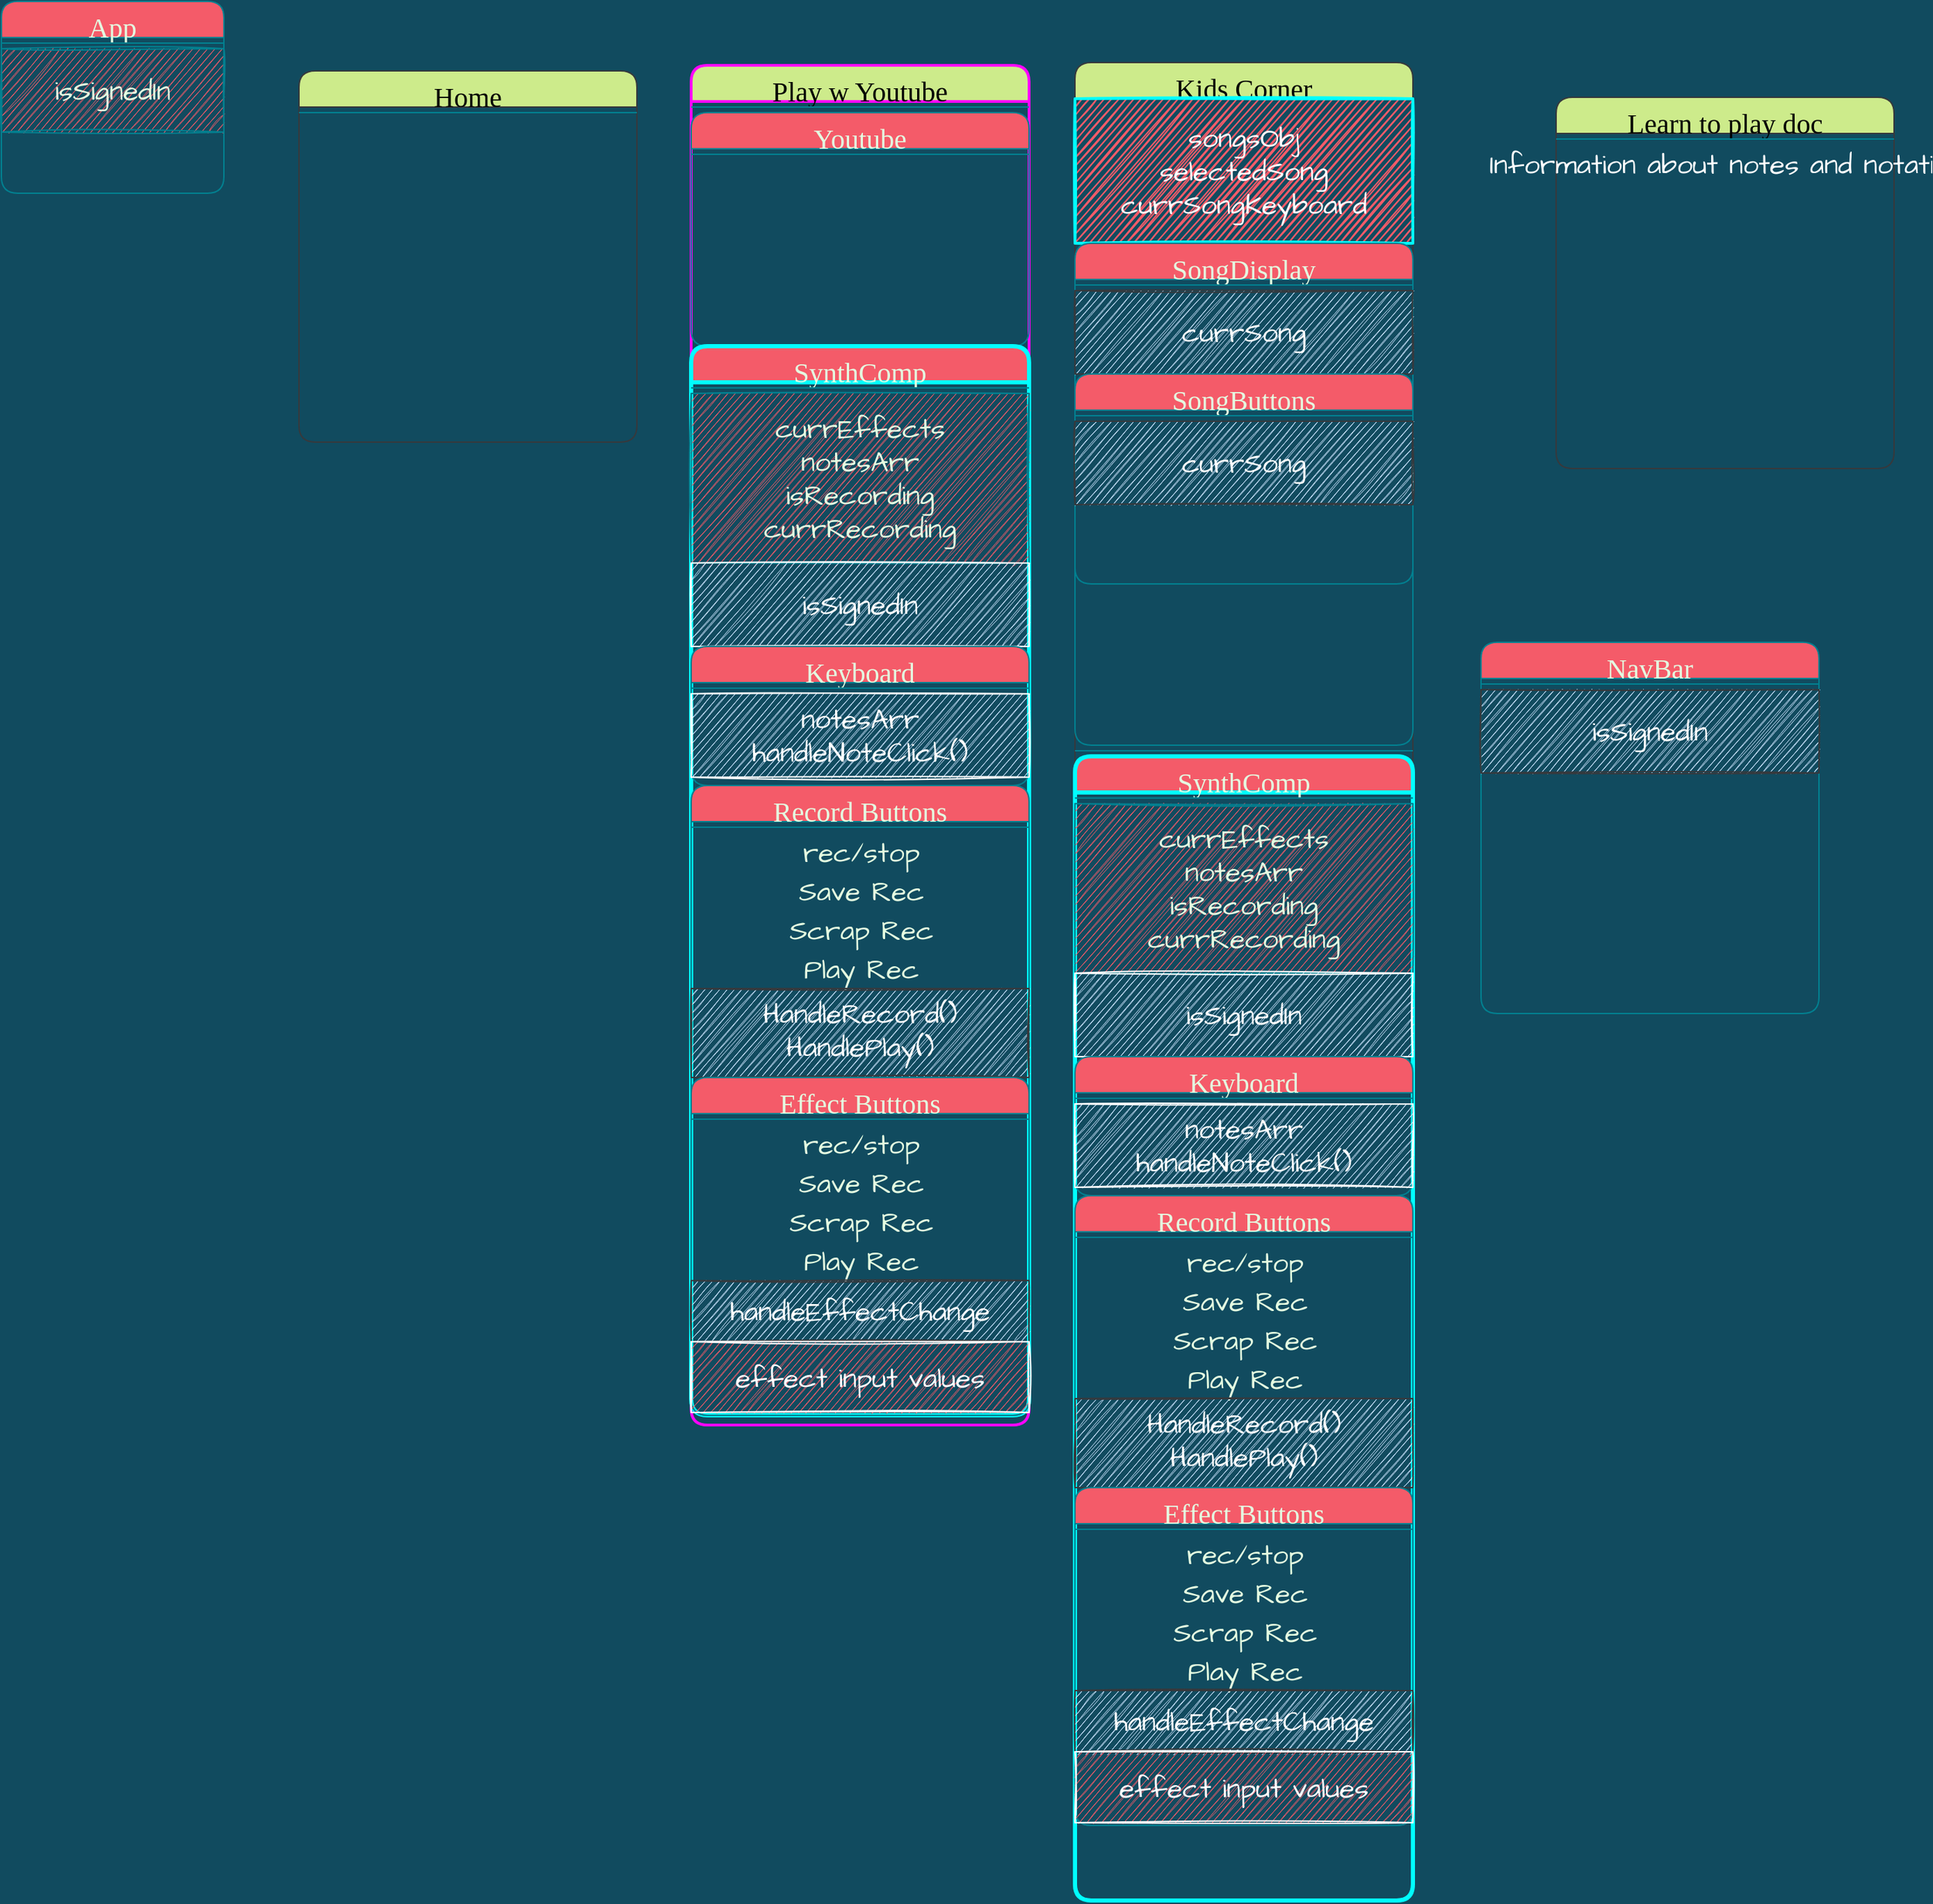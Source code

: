 <mxfile version="16.1.0" type="device"><diagram id="xgPmIy7x-2bdjcsvFAJj" name="Page-1"><mxGraphModel dx="1884" dy="1373" grid="0" gridSize="10" guides="1" tooltips="1" connect="1" arrows="1" fold="1" page="0" pageScale="1" pageWidth="850" pageHeight="1100" background="#114B5F" math="0" shadow="0"><root><mxCell id="0"/><mxCell id="1" parent="0"/><mxCell id="SgiMwrDikQmU-P0cPzHS-89" value="App" style="swimlane;fontStyle=0;align=center;verticalAlign=top;childLayout=stackLayout;horizontal=1;startSize=26;horizontalStack=0;resizeParent=1;resizeLast=0;collapsible=1;marginBottom=0;rounded=1;shadow=0;strokeWidth=1;hachureGap=4;fontFamily=Verdana;fontSize=20;fillColor=#F45B69;strokeColor=#028090;fontColor=#E4FDE1;" vertex="1" parent="1"><mxGeometry x="200" y="-102" width="160" height="138" as="geometry"><mxRectangle x="230" y="140" width="160" height="26" as="alternateBounds"/></mxGeometry></mxCell><mxCell id="SgiMwrDikQmU-P0cPzHS-93" value="" style="line;html=1;strokeWidth=1;align=left;verticalAlign=middle;spacingTop=-1;spacingLeft=3;spacingRight=3;rotatable=0;labelPosition=right;points=[];portConstraint=eastwest;hachureGap=4;fontFamily=Verdana;fontSize=20;fontStyle=0;rounded=1;labelBackgroundColor=#114B5F;fillColor=#F45B69;strokeColor=#028090;fontColor=#E4FDE1;" vertex="1" parent="SgiMwrDikQmU-P0cPzHS-89"><mxGeometry y="26" width="160" height="8" as="geometry"/></mxCell><mxCell id="SgiMwrDikQmU-P0cPzHS-153" value="isSignedIn" style="whiteSpace=wrap;html=1;rounded=0;sketch=1;hachureGap=4;fontFamily=Architects Daughter;fontSource=https%3A%2F%2Ffonts.googleapis.com%2Fcss%3Ffamily%3DArchitects%2BDaughter;fontSize=20;fontColor=#E4FDE1;strokeColor=#028090;fillColor=#F45B69;" vertex="1" parent="SgiMwrDikQmU-P0cPzHS-89"><mxGeometry y="34" width="160" height="60" as="geometry"/></mxCell><mxCell id="SgiMwrDikQmU-P0cPzHS-134" value="Home" style="swimlane;fontStyle=0;align=center;verticalAlign=top;childLayout=stackLayout;horizontal=1;startSize=26;horizontalStack=0;resizeParent=1;resizeLast=0;collapsible=1;marginBottom=0;rounded=1;shadow=0;strokeWidth=1;hachureGap=4;fontFamily=Verdana;fontSize=20;fillColor=#cdeb8b;strokeColor=#36393d;gradientColor=none;" vertex="1" parent="1"><mxGeometry x="414" y="-52" width="243" height="267" as="geometry"><mxRectangle x="550" y="140" width="160" height="26" as="alternateBounds"/></mxGeometry></mxCell><mxCell id="SgiMwrDikQmU-P0cPzHS-135" value="" style="line;html=1;strokeWidth=1;align=left;verticalAlign=middle;spacingTop=-1;spacingLeft=3;spacingRight=3;rotatable=0;labelPosition=right;points=[];portConstraint=eastwest;hachureGap=4;fontFamily=Verdana;fontSize=20;fontStyle=0;rounded=1;labelBackgroundColor=#114B5F;fillColor=#F45B69;strokeColor=#028090;fontColor=#E4FDE1;" vertex="1" parent="SgiMwrDikQmU-P0cPzHS-134"><mxGeometry y="26" width="243" height="8" as="geometry"/></mxCell><mxCell id="SgiMwrDikQmU-P0cPzHS-136" value="Play w Youtube" style="swimlane;fontStyle=0;align=center;verticalAlign=top;childLayout=stackLayout;horizontal=1;startSize=26;horizontalStack=0;resizeParent=1;resizeLast=0;collapsible=1;marginBottom=0;rounded=1;shadow=0;strokeWidth=2;hachureGap=4;fontFamily=Verdana;fontSize=20;fillColor=#cdeb8b;strokeColor=#FF00FF;" vertex="1" parent="1"><mxGeometry x="696" y="-56" width="243" height="978" as="geometry"><mxRectangle x="550" y="140" width="160" height="26" as="alternateBounds"/></mxGeometry></mxCell><mxCell id="SgiMwrDikQmU-P0cPzHS-137" value="" style="line;html=1;strokeWidth=1;align=left;verticalAlign=middle;spacingTop=-1;spacingLeft=3;spacingRight=3;rotatable=0;labelPosition=right;points=[];portConstraint=eastwest;hachureGap=4;fontFamily=Verdana;fontSize=20;fontStyle=0;rounded=1;labelBackgroundColor=#114B5F;fillColor=#F45B69;strokeColor=#028090;fontColor=#E4FDE1;" vertex="1" parent="SgiMwrDikQmU-P0cPzHS-136"><mxGeometry y="26" width="243" height="8" as="geometry"/></mxCell><mxCell id="SgiMwrDikQmU-P0cPzHS-95" value="Youtube" style="swimlane;fontStyle=0;align=center;verticalAlign=top;childLayout=stackLayout;horizontal=1;startSize=26;horizontalStack=0;resizeParent=1;resizeLast=0;collapsible=1;marginBottom=0;rounded=1;shadow=0;strokeWidth=1;hachureGap=4;fontFamily=Verdana;fontSize=20;fillColor=#F45B69;strokeColor=#028090;fontColor=#E4FDE1;" vertex="1" parent="SgiMwrDikQmU-P0cPzHS-136"><mxGeometry y="34" width="243" height="168" as="geometry"><mxRectangle x="130" y="380" width="160" height="26" as="alternateBounds"/></mxGeometry></mxCell><mxCell id="SgiMwrDikQmU-P0cPzHS-98" value="" style="line;html=1;strokeWidth=1;align=left;verticalAlign=middle;spacingTop=-1;spacingLeft=3;spacingRight=3;rotatable=0;labelPosition=right;points=[];portConstraint=eastwest;hachureGap=4;fontFamily=Verdana;fontSize=20;fontStyle=0;rounded=1;labelBackgroundColor=#114B5F;fillColor=#F45B69;strokeColor=#028090;fontColor=#E4FDE1;" vertex="1" parent="SgiMwrDikQmU-P0cPzHS-95"><mxGeometry y="26" width="243" height="8" as="geometry"/></mxCell><mxCell id="SgiMwrDikQmU-P0cPzHS-106" value="SynthComp" style="swimlane;fontStyle=0;align=center;verticalAlign=top;childLayout=stackLayout;horizontal=1;startSize=26;horizontalStack=0;resizeParent=1;resizeLast=0;collapsible=1;marginBottom=0;rounded=1;shadow=0;strokeWidth=3;hachureGap=4;fontFamily=Verdana;fontSize=20;fillColor=#F45B69;strokeColor=#00FFFF;fontColor=#E4FDE1;" vertex="1" parent="SgiMwrDikQmU-P0cPzHS-136"><mxGeometry y="202" width="243" height="769" as="geometry"><mxRectangle x="550" y="140" width="160" height="26" as="alternateBounds"/></mxGeometry></mxCell><mxCell id="SgiMwrDikQmU-P0cPzHS-112" value="" style="line;html=1;strokeWidth=1;align=left;verticalAlign=middle;spacingTop=-1;spacingLeft=3;spacingRight=3;rotatable=0;labelPosition=right;points=[];portConstraint=eastwest;hachureGap=4;fontFamily=Verdana;fontSize=20;fontStyle=0;rounded=1;labelBackgroundColor=#114B5F;fillColor=#F45B69;strokeColor=#028090;fontColor=#E4FDE1;" vertex="1" parent="SgiMwrDikQmU-P0cPzHS-106"><mxGeometry y="26" width="243" height="8" as="geometry"/></mxCell><mxCell id="SgiMwrDikQmU-P0cPzHS-152" value="currEffects&lt;br&gt;notesArr&lt;br&gt;isRecording&lt;br&gt;currRecording" style="whiteSpace=wrap;html=1;rounded=0;sketch=1;hachureGap=4;fontFamily=Architects Daughter;fontSource=https%3A%2F%2Ffonts.googleapis.com%2Fcss%3Ffamily%3DArchitects%2BDaughter;fontSize=20;fontColor=#E4FDE1;strokeColor=#028090;fillColor=#F45B69;" vertex="1" parent="SgiMwrDikQmU-P0cPzHS-106"><mxGeometry y="34" width="243" height="122" as="geometry"/></mxCell><mxCell id="SgiMwrDikQmU-P0cPzHS-168" value="isSignedIn" style="whiteSpace=wrap;html=1;rounded=0;sketch=1;hachureGap=4;fontFamily=Architects Daughter;fontSource=https%3A%2F%2Ffonts.googleapis.com%2Fcss%3Ffamily%3DArchitects%2BDaughter;fontSize=20;strokeColor=#FFFFFF;fillColor=#cce5ff;fontColor=#FFFFFF;" vertex="1" parent="SgiMwrDikQmU-P0cPzHS-106"><mxGeometry y="156" width="243" height="60" as="geometry"/></mxCell><mxCell id="SgiMwrDikQmU-P0cPzHS-142" value="Keyboard" style="swimlane;fontStyle=0;align=center;verticalAlign=top;childLayout=stackLayout;horizontal=1;startSize=26;horizontalStack=0;resizeParent=1;resizeLast=0;collapsible=1;marginBottom=0;rounded=1;shadow=0;strokeWidth=1;hachureGap=4;fontFamily=Verdana;fontSize=20;fillColor=#F45B69;strokeColor=#028090;fontColor=#E4FDE1;" vertex="1" parent="SgiMwrDikQmU-P0cPzHS-106"><mxGeometry y="216" width="243" height="100" as="geometry"><mxRectangle x="550" y="140" width="160" height="26" as="alternateBounds"/></mxGeometry></mxCell><mxCell id="SgiMwrDikQmU-P0cPzHS-143" value="" style="line;html=1;strokeWidth=1;align=left;verticalAlign=middle;spacingTop=-1;spacingLeft=3;spacingRight=3;rotatable=0;labelPosition=right;points=[];portConstraint=eastwest;hachureGap=4;fontFamily=Verdana;fontSize=20;fontStyle=0;rounded=1;labelBackgroundColor=#114B5F;fillColor=#F45B69;strokeColor=#028090;fontColor=#E4FDE1;" vertex="1" parent="SgiMwrDikQmU-P0cPzHS-142"><mxGeometry y="26" width="243" height="8" as="geometry"/></mxCell><mxCell id="SgiMwrDikQmU-P0cPzHS-159" value="notesArr&lt;br&gt;handleNoteClick()" style="whiteSpace=wrap;html=1;rounded=0;sketch=1;hachureGap=4;fontFamily=Architects Daughter;fontSource=https%3A%2F%2Ffonts.googleapis.com%2Fcss%3Ffamily%3DArchitects%2BDaughter;fontSize=20;strokeColor=#FFFFFF;fillColor=#cce5ff;fontColor=#FFFFFF;" vertex="1" parent="SgiMwrDikQmU-P0cPzHS-142"><mxGeometry y="34" width="243" height="60" as="geometry"/></mxCell><mxCell id="SgiMwrDikQmU-P0cPzHS-102" value="Record Buttons" style="swimlane;fontStyle=0;align=center;verticalAlign=top;childLayout=stackLayout;horizontal=1;startSize=26;horizontalStack=0;resizeParent=1;resizeLast=0;collapsible=1;marginBottom=0;rounded=1;shadow=0;strokeWidth=1;hachureGap=4;fontFamily=Verdana;fontSize=20;fillColor=#F45B69;strokeColor=#028090;fontColor=#E4FDE1;" vertex="1" parent="SgiMwrDikQmU-P0cPzHS-106"><mxGeometry y="316" width="243" height="453" as="geometry"><mxRectangle x="340" y="380" width="170" height="26" as="alternateBounds"/></mxGeometry></mxCell><mxCell id="SgiMwrDikQmU-P0cPzHS-104" value="" style="line;html=1;strokeWidth=1;align=left;verticalAlign=middle;spacingTop=-1;spacingLeft=3;spacingRight=3;rotatable=0;labelPosition=right;points=[];portConstraint=eastwest;hachureGap=4;fontFamily=Verdana;fontSize=20;fontStyle=0;rounded=1;labelBackgroundColor=#114B5F;fillColor=#F45B69;strokeColor=#028090;fontColor=#E4FDE1;" vertex="1" parent="SgiMwrDikQmU-P0cPzHS-102"><mxGeometry y="26" width="243" height="8" as="geometry"/></mxCell><mxCell id="SgiMwrDikQmU-P0cPzHS-144" value="rec/stop" style="text;html=1;align=center;verticalAlign=middle;resizable=0;points=[];autosize=1;strokeColor=none;fillColor=none;rounded=0;sketch=1;hachureGap=4;fontFamily=Architects Daughter;fontSource=https%3A%2F%2Ffonts.googleapis.com%2Fcss%3Ffamily%3DArchitects%2BDaughter;fontSize=20;fontColor=#E4FDE1;rotation=0;" vertex="1" parent="SgiMwrDikQmU-P0cPzHS-102"><mxGeometry y="34" width="243" height="28" as="geometry"/></mxCell><mxCell id="SgiMwrDikQmU-P0cPzHS-145" value="Save Rec" style="text;html=1;align=center;verticalAlign=middle;resizable=0;points=[];autosize=1;strokeColor=none;fillColor=none;rounded=0;sketch=1;hachureGap=4;fontFamily=Architects Daughter;fontSource=https%3A%2F%2Ffonts.googleapis.com%2Fcss%3Ffamily%3DArchitects%2BDaughter;fontSize=20;fontColor=#E4FDE1;" vertex="1" parent="SgiMwrDikQmU-P0cPzHS-102"><mxGeometry y="62" width="243" height="28" as="geometry"/></mxCell><mxCell id="SgiMwrDikQmU-P0cPzHS-146" value="Scrap Rec" style="text;html=1;align=center;verticalAlign=middle;resizable=0;points=[];autosize=1;strokeColor=none;fillColor=none;rounded=0;sketch=1;hachureGap=4;fontFamily=Architects Daughter;fontSource=https%3A%2F%2Ffonts.googleapis.com%2Fcss%3Ffamily%3DArchitects%2BDaughter;fontSize=20;fontColor=#E4FDE1;" vertex="1" parent="SgiMwrDikQmU-P0cPzHS-102"><mxGeometry y="90" width="243" height="28" as="geometry"/></mxCell><mxCell id="SgiMwrDikQmU-P0cPzHS-147" value="Play Rec" style="text;html=1;align=center;verticalAlign=middle;resizable=0;points=[];autosize=1;strokeColor=none;fillColor=none;rounded=0;sketch=1;hachureGap=4;fontFamily=Architects Daughter;fontSource=https%3A%2F%2Ffonts.googleapis.com%2Fcss%3Ffamily%3DArchitects%2BDaughter;fontSize=20;fontColor=#E4FDE1;" vertex="1" parent="SgiMwrDikQmU-P0cPzHS-102"><mxGeometry y="118" width="243" height="28" as="geometry"/></mxCell><mxCell id="SgiMwrDikQmU-P0cPzHS-148" value="HandleRecord()&lt;br&gt;HandlePlay()&lt;br&gt;" style="whiteSpace=wrap;rounded=0;sketch=1;hachureGap=4;fontFamily=Architects Daughter;fontSource=https%3A%2F%2Ffonts.googleapis.com%2Fcss%3Ffamily%3DArchitects%2BDaughter;fontSize=20;strokeColor=#36393d;fillColor=#cce5ff;fontColor=#FFFFFF;spacing=2;html=1;horizontal=1;verticalAlign=top;" vertex="1" parent="SgiMwrDikQmU-P0cPzHS-102"><mxGeometry y="146" width="243" height="64" as="geometry"/></mxCell><mxCell id="SgiMwrDikQmU-P0cPzHS-160" value="Effect Buttons" style="swimlane;fontStyle=0;align=center;verticalAlign=top;childLayout=stackLayout;horizontal=1;startSize=26;horizontalStack=0;resizeParent=1;resizeLast=0;collapsible=1;marginBottom=0;rounded=1;shadow=0;strokeWidth=1;hachureGap=4;fontFamily=Verdana;fontSize=20;fillColor=#F45B69;strokeColor=#028090;fontColor=#E4FDE1;" vertex="1" parent="SgiMwrDikQmU-P0cPzHS-102"><mxGeometry y="210" width="243" height="243" as="geometry"><mxRectangle x="340" y="380" width="170" height="26" as="alternateBounds"/></mxGeometry></mxCell><mxCell id="SgiMwrDikQmU-P0cPzHS-161" value="" style="line;html=1;strokeWidth=1;align=left;verticalAlign=middle;spacingTop=-1;spacingLeft=3;spacingRight=3;rotatable=0;labelPosition=right;points=[];portConstraint=eastwest;hachureGap=4;fontFamily=Verdana;fontSize=20;fontStyle=0;rounded=1;labelBackgroundColor=#114B5F;fillColor=#F45B69;strokeColor=#028090;fontColor=#E4FDE1;" vertex="1" parent="SgiMwrDikQmU-P0cPzHS-160"><mxGeometry y="26" width="243" height="8" as="geometry"/></mxCell><mxCell id="SgiMwrDikQmU-P0cPzHS-162" value="rec/stop" style="text;html=1;align=center;verticalAlign=middle;resizable=0;points=[];autosize=1;strokeColor=none;fillColor=none;rounded=0;sketch=1;hachureGap=4;fontFamily=Architects Daughter;fontSource=https%3A%2F%2Ffonts.googleapis.com%2Fcss%3Ffamily%3DArchitects%2BDaughter;fontSize=20;fontColor=#E4FDE1;rotation=0;" vertex="1" parent="SgiMwrDikQmU-P0cPzHS-160"><mxGeometry y="34" width="243" height="28" as="geometry"/></mxCell><mxCell id="SgiMwrDikQmU-P0cPzHS-163" value="Save Rec" style="text;html=1;align=center;verticalAlign=middle;resizable=0;points=[];autosize=1;strokeColor=none;fillColor=none;rounded=0;sketch=1;hachureGap=4;fontFamily=Architects Daughter;fontSource=https%3A%2F%2Ffonts.googleapis.com%2Fcss%3Ffamily%3DArchitects%2BDaughter;fontSize=20;fontColor=#E4FDE1;" vertex="1" parent="SgiMwrDikQmU-P0cPzHS-160"><mxGeometry y="62" width="243" height="28" as="geometry"/></mxCell><mxCell id="SgiMwrDikQmU-P0cPzHS-164" value="Scrap Rec" style="text;html=1;align=center;verticalAlign=middle;resizable=0;points=[];autosize=1;strokeColor=none;fillColor=none;rounded=0;sketch=1;hachureGap=4;fontFamily=Architects Daughter;fontSource=https%3A%2F%2Ffonts.googleapis.com%2Fcss%3Ffamily%3DArchitects%2BDaughter;fontSize=20;fontColor=#E4FDE1;" vertex="1" parent="SgiMwrDikQmU-P0cPzHS-160"><mxGeometry y="90" width="243" height="28" as="geometry"/></mxCell><mxCell id="SgiMwrDikQmU-P0cPzHS-165" value="Play Rec" style="text;html=1;align=center;verticalAlign=middle;resizable=0;points=[];autosize=1;strokeColor=none;fillColor=none;rounded=0;sketch=1;hachureGap=4;fontFamily=Architects Daughter;fontSource=https%3A%2F%2Ffonts.googleapis.com%2Fcss%3Ffamily%3DArchitects%2BDaughter;fontSize=20;fontColor=#E4FDE1;" vertex="1" parent="SgiMwrDikQmU-P0cPzHS-160"><mxGeometry y="118" width="243" height="28" as="geometry"/></mxCell><mxCell id="SgiMwrDikQmU-P0cPzHS-166" value="handleEffectChange" style="whiteSpace=wrap;html=1;rounded=0;sketch=1;hachureGap=4;fontFamily=Architects Daughter;fontSource=https%3A%2F%2Ffonts.googleapis.com%2Fcss%3Ffamily%3DArchitects%2BDaughter;fontSize=20;strokeColor=#36393d;fillColor=#cce5ff;fontColor=#FFFFFF;" vertex="1" parent="SgiMwrDikQmU-P0cPzHS-160"><mxGeometry y="146" width="243" height="44" as="geometry"/></mxCell><mxCell id="SgiMwrDikQmU-P0cPzHS-167" value="effect input values" style="whiteSpace=wrap;html=1;rounded=0;sketch=1;hachureGap=4;fontFamily=Architects Daughter;fontSource=https%3A%2F%2Ffonts.googleapis.com%2Fcss%3Ffamily%3DArchitects%2BDaughter;fontSize=20;fontColor=#FFFFFF;strokeColor=#FFFFFF;fillColor=#F45B69;gradientColor=none;" vertex="1" parent="SgiMwrDikQmU-P0cPzHS-160"><mxGeometry y="190" width="243" height="51" as="geometry"/></mxCell><mxCell id="SgiMwrDikQmU-P0cPzHS-138" value="Kids Corner" style="swimlane;fontStyle=0;align=center;verticalAlign=top;childLayout=stackLayout;horizontal=1;startSize=26;horizontalStack=0;resizeParent=1;resizeLast=0;collapsible=1;marginBottom=0;rounded=1;shadow=0;strokeWidth=1;hachureGap=4;fontFamily=Verdana;fontSize=20;fillColor=#cdeb8b;strokeColor=#36393d;" vertex="1" parent="1"><mxGeometry x="972" y="-58" width="243" height="1322" as="geometry"><mxRectangle x="550" y="140" width="160" height="26" as="alternateBounds"/></mxGeometry></mxCell><mxCell id="SgiMwrDikQmU-P0cPzHS-191" value="songsObj&lt;br&gt;selectedSong&lt;br&gt;currSongKeyboard&lt;br&gt;" style="whiteSpace=wrap;html=1;rounded=0;sketch=1;hachureGap=4;fontFamily=Architects Daughter;fontSource=https%3A%2F%2Ffonts.googleapis.com%2Fcss%3Ffamily%3DArchitects%2BDaughter;fontSize=20;fontColor=#FFFFFF;strokeColor=#00FFFF;strokeWidth=2;fillColor=#F45B69;gradientColor=none;" vertex="1" parent="SgiMwrDikQmU-P0cPzHS-138"><mxGeometry y="26" width="243" height="104" as="geometry"/></mxCell><mxCell id="SgiMwrDikQmU-P0cPzHS-195" value="SongDisplay" style="swimlane;fontStyle=0;align=center;verticalAlign=top;childLayout=stackLayout;horizontal=1;startSize=26;horizontalStack=0;resizeParent=1;resizeLast=0;collapsible=1;marginBottom=0;rounded=1;shadow=0;strokeWidth=1;hachureGap=4;fontFamily=Verdana;fontSize=20;fillColor=#F45B69;strokeColor=#028090;fontColor=#E4FDE1;" vertex="1" parent="SgiMwrDikQmU-P0cPzHS-138"><mxGeometry y="130" width="243" height="361" as="geometry"><mxRectangle x="550" y="140" width="160" height="26" as="alternateBounds"/></mxGeometry></mxCell><mxCell id="SgiMwrDikQmU-P0cPzHS-196" value="" style="line;html=1;strokeWidth=1;align=left;verticalAlign=middle;spacingTop=-1;spacingLeft=3;spacingRight=3;rotatable=0;labelPosition=right;points=[];portConstraint=eastwest;hachureGap=4;fontFamily=Verdana;fontSize=20;fontStyle=0;rounded=1;labelBackgroundColor=#114B5F;fillColor=#F45B69;strokeColor=#028090;fontColor=#E4FDE1;" vertex="1" parent="SgiMwrDikQmU-P0cPzHS-195"><mxGeometry y="26" width="243" height="8" as="geometry"/></mxCell><mxCell id="SgiMwrDikQmU-P0cPzHS-197" value="currSong" style="whiteSpace=wrap;html=1;rounded=0;sketch=1;hachureGap=4;fontFamily=Architects Daughter;fontSource=https%3A%2F%2Ffonts.googleapis.com%2Fcss%3Ffamily%3DArchitects%2BDaughter;fontSize=20;strokeColor=#36393d;fillColor=#cce5ff;fontColor=#FFFFFF;" vertex="1" parent="SgiMwrDikQmU-P0cPzHS-195"><mxGeometry y="34" width="243" height="60" as="geometry"/></mxCell><mxCell id="SgiMwrDikQmU-P0cPzHS-192" value="SongButtons" style="swimlane;fontStyle=0;align=center;verticalAlign=top;childLayout=stackLayout;horizontal=1;startSize=26;horizontalStack=0;resizeParent=1;resizeLast=0;collapsible=1;marginBottom=0;rounded=1;shadow=0;strokeWidth=1;hachureGap=4;fontFamily=Verdana;fontSize=20;fillColor=#F45B69;strokeColor=#028090;fontColor=#E4FDE1;" vertex="1" parent="SgiMwrDikQmU-P0cPzHS-195"><mxGeometry y="94" width="243" height="151" as="geometry"><mxRectangle x="550" y="140" width="160" height="26" as="alternateBounds"/></mxGeometry></mxCell><mxCell id="SgiMwrDikQmU-P0cPzHS-193" value="" style="line;html=1;strokeWidth=1;align=left;verticalAlign=middle;spacingTop=-1;spacingLeft=3;spacingRight=3;rotatable=0;labelPosition=right;points=[];portConstraint=eastwest;hachureGap=4;fontFamily=Verdana;fontSize=20;fontStyle=0;rounded=1;labelBackgroundColor=#114B5F;fillColor=#F45B69;strokeColor=#028090;fontColor=#E4FDE1;" vertex="1" parent="SgiMwrDikQmU-P0cPzHS-192"><mxGeometry y="26" width="243" height="8" as="geometry"/></mxCell><mxCell id="SgiMwrDikQmU-P0cPzHS-194" value="currSong" style="whiteSpace=wrap;html=1;rounded=0;sketch=1;hachureGap=4;fontFamily=Architects Daughter;fontSource=https%3A%2F%2Ffonts.googleapis.com%2Fcss%3Ffamily%3DArchitects%2BDaughter;fontSize=20;strokeColor=#36393d;fillColor=#cce5ff;fontColor=#FFFFFF;" vertex="1" parent="SgiMwrDikQmU-P0cPzHS-192"><mxGeometry y="34" width="243" height="60" as="geometry"/></mxCell><mxCell id="SgiMwrDikQmU-P0cPzHS-139" value="" style="line;html=1;strokeWidth=1;align=left;verticalAlign=middle;spacingTop=-1;spacingLeft=3;spacingRight=3;rotatable=0;labelPosition=right;points=[];portConstraint=eastwest;hachureGap=4;fontFamily=Verdana;fontSize=20;fontStyle=0;rounded=1;labelBackgroundColor=#114B5F;fillColor=#F45B69;strokeColor=#028090;fontColor=#E4FDE1;" vertex="1" parent="SgiMwrDikQmU-P0cPzHS-138"><mxGeometry y="491" width="243" height="8" as="geometry"/></mxCell><mxCell id="SgiMwrDikQmU-P0cPzHS-169" value="SynthComp" style="swimlane;fontStyle=0;align=center;verticalAlign=top;childLayout=stackLayout;horizontal=1;startSize=26;horizontalStack=0;resizeParent=1;resizeLast=0;collapsible=1;marginBottom=0;rounded=1;shadow=0;strokeWidth=3;hachureGap=4;fontFamily=Verdana;fontSize=20;fillColor=#F45B69;strokeColor=#00FFFF;fontColor=#E4FDE1;" vertex="1" parent="SgiMwrDikQmU-P0cPzHS-138"><mxGeometry y="499" width="243" height="823" as="geometry"><mxRectangle x="550" y="140" width="160" height="26" as="alternateBounds"/></mxGeometry></mxCell><mxCell id="SgiMwrDikQmU-P0cPzHS-170" value="" style="line;html=1;strokeWidth=1;align=left;verticalAlign=middle;spacingTop=-1;spacingLeft=3;spacingRight=3;rotatable=0;labelPosition=right;points=[];portConstraint=eastwest;hachureGap=4;fontFamily=Verdana;fontSize=20;fontStyle=0;rounded=1;labelBackgroundColor=#114B5F;fillColor=#F45B69;strokeColor=#028090;fontColor=#E4FDE1;" vertex="1" parent="SgiMwrDikQmU-P0cPzHS-169"><mxGeometry y="26" width="243" height="8" as="geometry"/></mxCell><mxCell id="SgiMwrDikQmU-P0cPzHS-171" value="currEffects&lt;br&gt;notesArr&lt;br&gt;isRecording&lt;br&gt;currRecording" style="whiteSpace=wrap;html=1;rounded=0;sketch=1;hachureGap=4;fontFamily=Architects Daughter;fontSource=https%3A%2F%2Ffonts.googleapis.com%2Fcss%3Ffamily%3DArchitects%2BDaughter;fontSize=20;fontColor=#E4FDE1;strokeColor=#028090;fillColor=#F45B69;" vertex="1" parent="SgiMwrDikQmU-P0cPzHS-169"><mxGeometry y="34" width="243" height="122" as="geometry"/></mxCell><mxCell id="SgiMwrDikQmU-P0cPzHS-172" value="isSignedIn" style="whiteSpace=wrap;html=1;rounded=0;sketch=1;hachureGap=4;fontFamily=Architects Daughter;fontSource=https%3A%2F%2Ffonts.googleapis.com%2Fcss%3Ffamily%3DArchitects%2BDaughter;fontSize=20;strokeColor=#FFFFFF;fillColor=#cce5ff;fontColor=#FFFFFF;" vertex="1" parent="SgiMwrDikQmU-P0cPzHS-169"><mxGeometry y="156" width="243" height="60" as="geometry"/></mxCell><mxCell id="SgiMwrDikQmU-P0cPzHS-173" value="Keyboard" style="swimlane;fontStyle=0;align=center;verticalAlign=top;childLayout=stackLayout;horizontal=1;startSize=26;horizontalStack=0;resizeParent=1;resizeLast=0;collapsible=1;marginBottom=0;rounded=1;shadow=0;strokeWidth=1;hachureGap=4;fontFamily=Verdana;fontSize=20;fillColor=#F45B69;strokeColor=#028090;fontColor=#E4FDE1;" vertex="1" parent="SgiMwrDikQmU-P0cPzHS-169"><mxGeometry y="216" width="243" height="100" as="geometry"><mxRectangle x="550" y="140" width="160" height="26" as="alternateBounds"/></mxGeometry></mxCell><mxCell id="SgiMwrDikQmU-P0cPzHS-174" value="" style="line;html=1;strokeWidth=1;align=left;verticalAlign=middle;spacingTop=-1;spacingLeft=3;spacingRight=3;rotatable=0;labelPosition=right;points=[];portConstraint=eastwest;hachureGap=4;fontFamily=Verdana;fontSize=20;fontStyle=0;rounded=1;labelBackgroundColor=#114B5F;fillColor=#F45B69;strokeColor=#028090;fontColor=#E4FDE1;" vertex="1" parent="SgiMwrDikQmU-P0cPzHS-173"><mxGeometry y="26" width="243" height="8" as="geometry"/></mxCell><mxCell id="SgiMwrDikQmU-P0cPzHS-175" value="notesArr&lt;br&gt;handleNoteClick()" style="whiteSpace=wrap;html=1;rounded=0;sketch=1;hachureGap=4;fontFamily=Architects Daughter;fontSource=https%3A%2F%2Ffonts.googleapis.com%2Fcss%3Ffamily%3DArchitects%2BDaughter;fontSize=20;strokeColor=#FFFFFF;fillColor=#cce5ff;fontColor=#FFFFFF;" vertex="1" parent="SgiMwrDikQmU-P0cPzHS-173"><mxGeometry y="34" width="243" height="60" as="geometry"/></mxCell><mxCell id="SgiMwrDikQmU-P0cPzHS-176" value="Record Buttons" style="swimlane;fontStyle=0;align=center;verticalAlign=top;childLayout=stackLayout;horizontal=1;startSize=26;horizontalStack=0;resizeParent=1;resizeLast=0;collapsible=1;marginBottom=0;rounded=1;shadow=0;strokeWidth=1;hachureGap=4;fontFamily=Verdana;fontSize=20;fillColor=#F45B69;strokeColor=#028090;fontColor=#E4FDE1;" vertex="1" parent="SgiMwrDikQmU-P0cPzHS-169"><mxGeometry y="316" width="243" height="453" as="geometry"><mxRectangle y="316" width="243" height="26" as="alternateBounds"/></mxGeometry></mxCell><mxCell id="SgiMwrDikQmU-P0cPzHS-177" value="" style="line;html=1;strokeWidth=1;align=left;verticalAlign=middle;spacingTop=-1;spacingLeft=3;spacingRight=3;rotatable=0;labelPosition=right;points=[];portConstraint=eastwest;hachureGap=4;fontFamily=Verdana;fontSize=20;fontStyle=0;rounded=1;labelBackgroundColor=#114B5F;fillColor=#F45B69;strokeColor=#028090;fontColor=#E4FDE1;" vertex="1" parent="SgiMwrDikQmU-P0cPzHS-176"><mxGeometry y="26" width="243" height="8" as="geometry"/></mxCell><mxCell id="SgiMwrDikQmU-P0cPzHS-178" value="rec/stop" style="text;html=1;align=center;verticalAlign=middle;resizable=0;points=[];autosize=1;strokeColor=none;fillColor=none;rounded=0;sketch=1;hachureGap=4;fontFamily=Architects Daughter;fontSource=https%3A%2F%2Ffonts.googleapis.com%2Fcss%3Ffamily%3DArchitects%2BDaughter;fontSize=20;fontColor=#E4FDE1;rotation=0;" vertex="1" parent="SgiMwrDikQmU-P0cPzHS-176"><mxGeometry y="34" width="243" height="28" as="geometry"/></mxCell><mxCell id="SgiMwrDikQmU-P0cPzHS-179" value="Save Rec" style="text;html=1;align=center;verticalAlign=middle;resizable=0;points=[];autosize=1;strokeColor=none;fillColor=none;rounded=0;sketch=1;hachureGap=4;fontFamily=Architects Daughter;fontSource=https%3A%2F%2Ffonts.googleapis.com%2Fcss%3Ffamily%3DArchitects%2BDaughter;fontSize=20;fontColor=#E4FDE1;" vertex="1" parent="SgiMwrDikQmU-P0cPzHS-176"><mxGeometry y="62" width="243" height="28" as="geometry"/></mxCell><mxCell id="SgiMwrDikQmU-P0cPzHS-180" value="Scrap Rec" style="text;html=1;align=center;verticalAlign=middle;resizable=0;points=[];autosize=1;strokeColor=none;fillColor=none;rounded=0;sketch=1;hachureGap=4;fontFamily=Architects Daughter;fontSource=https%3A%2F%2Ffonts.googleapis.com%2Fcss%3Ffamily%3DArchitects%2BDaughter;fontSize=20;fontColor=#E4FDE1;" vertex="1" parent="SgiMwrDikQmU-P0cPzHS-176"><mxGeometry y="90" width="243" height="28" as="geometry"/></mxCell><mxCell id="SgiMwrDikQmU-P0cPzHS-181" value="Play Rec" style="text;html=1;align=center;verticalAlign=middle;resizable=0;points=[];autosize=1;strokeColor=none;fillColor=none;rounded=0;sketch=1;hachureGap=4;fontFamily=Architects Daughter;fontSource=https%3A%2F%2Ffonts.googleapis.com%2Fcss%3Ffamily%3DArchitects%2BDaughter;fontSize=20;fontColor=#E4FDE1;" vertex="1" parent="SgiMwrDikQmU-P0cPzHS-176"><mxGeometry y="118" width="243" height="28" as="geometry"/></mxCell><mxCell id="SgiMwrDikQmU-P0cPzHS-182" value="HandleRecord()&lt;br&gt;HandlePlay()&lt;br&gt;" style="whiteSpace=wrap;rounded=0;sketch=1;hachureGap=4;fontFamily=Architects Daughter;fontSource=https%3A%2F%2Ffonts.googleapis.com%2Fcss%3Ffamily%3DArchitects%2BDaughter;fontSize=20;strokeColor=#36393d;fillColor=#cce5ff;fontColor=#FFFFFF;spacing=2;html=1;horizontal=1;verticalAlign=top;" vertex="1" parent="SgiMwrDikQmU-P0cPzHS-176"><mxGeometry y="146" width="243" height="64" as="geometry"/></mxCell><mxCell id="SgiMwrDikQmU-P0cPzHS-183" value="Effect Buttons" style="swimlane;fontStyle=0;align=center;verticalAlign=top;childLayout=stackLayout;horizontal=1;startSize=26;horizontalStack=0;resizeParent=1;resizeLast=0;collapsible=1;marginBottom=0;rounded=1;shadow=0;strokeWidth=1;hachureGap=4;fontFamily=Verdana;fontSize=20;fillColor=#F45B69;strokeColor=#028090;fontColor=#E4FDE1;" vertex="1" parent="SgiMwrDikQmU-P0cPzHS-176"><mxGeometry y="210" width="243" height="243" as="geometry"><mxRectangle x="340" y="380" width="170" height="26" as="alternateBounds"/></mxGeometry></mxCell><mxCell id="SgiMwrDikQmU-P0cPzHS-184" value="" style="line;html=1;strokeWidth=1;align=left;verticalAlign=middle;spacingTop=-1;spacingLeft=3;spacingRight=3;rotatable=0;labelPosition=right;points=[];portConstraint=eastwest;hachureGap=4;fontFamily=Verdana;fontSize=20;fontStyle=0;rounded=1;labelBackgroundColor=#114B5F;fillColor=#F45B69;strokeColor=#028090;fontColor=#E4FDE1;" vertex="1" parent="SgiMwrDikQmU-P0cPzHS-183"><mxGeometry y="26" width="243" height="8" as="geometry"/></mxCell><mxCell id="SgiMwrDikQmU-P0cPzHS-185" value="rec/stop" style="text;html=1;align=center;verticalAlign=middle;resizable=0;points=[];autosize=1;strokeColor=none;fillColor=none;rounded=0;sketch=1;hachureGap=4;fontFamily=Architects Daughter;fontSource=https%3A%2F%2Ffonts.googleapis.com%2Fcss%3Ffamily%3DArchitects%2BDaughter;fontSize=20;fontColor=#E4FDE1;rotation=0;" vertex="1" parent="SgiMwrDikQmU-P0cPzHS-183"><mxGeometry y="34" width="243" height="28" as="geometry"/></mxCell><mxCell id="SgiMwrDikQmU-P0cPzHS-186" value="Save Rec" style="text;html=1;align=center;verticalAlign=middle;resizable=0;points=[];autosize=1;strokeColor=none;fillColor=none;rounded=0;sketch=1;hachureGap=4;fontFamily=Architects Daughter;fontSource=https%3A%2F%2Ffonts.googleapis.com%2Fcss%3Ffamily%3DArchitects%2BDaughter;fontSize=20;fontColor=#E4FDE1;" vertex="1" parent="SgiMwrDikQmU-P0cPzHS-183"><mxGeometry y="62" width="243" height="28" as="geometry"/></mxCell><mxCell id="SgiMwrDikQmU-P0cPzHS-187" value="Scrap Rec" style="text;html=1;align=center;verticalAlign=middle;resizable=0;points=[];autosize=1;strokeColor=none;fillColor=none;rounded=0;sketch=1;hachureGap=4;fontFamily=Architects Daughter;fontSource=https%3A%2F%2Ffonts.googleapis.com%2Fcss%3Ffamily%3DArchitects%2BDaughter;fontSize=20;fontColor=#E4FDE1;" vertex="1" parent="SgiMwrDikQmU-P0cPzHS-183"><mxGeometry y="90" width="243" height="28" as="geometry"/></mxCell><mxCell id="SgiMwrDikQmU-P0cPzHS-188" value="Play Rec" style="text;html=1;align=center;verticalAlign=middle;resizable=0;points=[];autosize=1;strokeColor=none;fillColor=none;rounded=0;sketch=1;hachureGap=4;fontFamily=Architects Daughter;fontSource=https%3A%2F%2Ffonts.googleapis.com%2Fcss%3Ffamily%3DArchitects%2BDaughter;fontSize=20;fontColor=#E4FDE1;" vertex="1" parent="SgiMwrDikQmU-P0cPzHS-183"><mxGeometry y="118" width="243" height="28" as="geometry"/></mxCell><mxCell id="SgiMwrDikQmU-P0cPzHS-189" value="handleEffectChange" style="whiteSpace=wrap;html=1;rounded=0;sketch=1;hachureGap=4;fontFamily=Architects Daughter;fontSource=https%3A%2F%2Ffonts.googleapis.com%2Fcss%3Ffamily%3DArchitects%2BDaughter;fontSize=20;strokeColor=#36393d;fillColor=#cce5ff;fontColor=#FFFFFF;" vertex="1" parent="SgiMwrDikQmU-P0cPzHS-183"><mxGeometry y="146" width="243" height="44" as="geometry"/></mxCell><mxCell id="SgiMwrDikQmU-P0cPzHS-190" value="effect input values" style="whiteSpace=wrap;html=1;rounded=0;sketch=1;hachureGap=4;fontFamily=Architects Daughter;fontSource=https%3A%2F%2Ffonts.googleapis.com%2Fcss%3Ffamily%3DArchitects%2BDaughter;fontSize=20;fontColor=#FFFFFF;strokeColor=#FFFFFF;fillColor=#F45B69;gradientColor=none;" vertex="1" parent="SgiMwrDikQmU-P0cPzHS-183"><mxGeometry y="190" width="243" height="51" as="geometry"/></mxCell><mxCell id="SgiMwrDikQmU-P0cPzHS-140" value="Learn to play doc" style="swimlane;fontStyle=0;align=center;verticalAlign=top;childLayout=stackLayout;horizontal=1;startSize=26;horizontalStack=0;resizeParent=1;resizeLast=0;collapsible=1;marginBottom=0;rounded=1;shadow=0;strokeWidth=1;hachureGap=4;fontFamily=Verdana;fontSize=20;fillColor=#cdeb8b;strokeColor=#36393d;" vertex="1" parent="1"><mxGeometry x="1318" y="-33" width="243" height="267" as="geometry"><mxRectangle x="550" y="140" width="160" height="26" as="alternateBounds"/></mxGeometry></mxCell><mxCell id="SgiMwrDikQmU-P0cPzHS-141" value="" style="line;html=1;strokeWidth=1;align=left;verticalAlign=middle;spacingTop=-1;spacingLeft=3;spacingRight=3;rotatable=0;labelPosition=right;points=[];portConstraint=eastwest;hachureGap=4;fontFamily=Verdana;fontSize=20;fontStyle=0;rounded=1;labelBackgroundColor=#114B5F;fillColor=#F45B69;strokeColor=#028090;fontColor=#E4FDE1;" vertex="1" parent="SgiMwrDikQmU-P0cPzHS-140"><mxGeometry y="26" width="243" height="8" as="geometry"/></mxCell><mxCell id="SgiMwrDikQmU-P0cPzHS-198" value="Information about notes and notation&lt;br&gt;" style="text;html=1;align=center;verticalAlign=middle;resizable=0;points=[];autosize=1;strokeColor=none;fillColor=none;rounded=0;sketch=1;hachureGap=4;fontFamily=Architects Daughter;fontSource=https%3A%2F%2Ffonts.googleapis.com%2Fcss%3Ffamily%3DArchitects%2BDaughter;fontSize=20;fontColor=#FFFFFF;glass=0;" vertex="1" parent="SgiMwrDikQmU-P0cPzHS-140"><mxGeometry y="34" width="243" height="28" as="geometry"/></mxCell><mxCell id="SgiMwrDikQmU-P0cPzHS-154" value="NavBar" style="swimlane;fontStyle=0;align=center;verticalAlign=top;childLayout=stackLayout;horizontal=1;startSize=26;horizontalStack=0;resizeParent=1;resizeLast=0;collapsible=1;marginBottom=0;rounded=1;shadow=0;strokeWidth=1;hachureGap=4;fontFamily=Verdana;fontSize=20;fillColor=#F45B69;strokeColor=#028090;fontColor=#E4FDE1;" vertex="1" parent="1"><mxGeometry x="1264" y="359" width="243" height="267" as="geometry"><mxRectangle x="550" y="140" width="160" height="26" as="alternateBounds"/></mxGeometry></mxCell><mxCell id="SgiMwrDikQmU-P0cPzHS-155" value="" style="line;html=1;strokeWidth=1;align=left;verticalAlign=middle;spacingTop=-1;spacingLeft=3;spacingRight=3;rotatable=0;labelPosition=right;points=[];portConstraint=eastwest;hachureGap=4;fontFamily=Verdana;fontSize=20;fontStyle=0;rounded=1;labelBackgroundColor=#114B5F;fillColor=#F45B69;strokeColor=#028090;fontColor=#E4FDE1;" vertex="1" parent="SgiMwrDikQmU-P0cPzHS-154"><mxGeometry y="26" width="243" height="8" as="geometry"/></mxCell><mxCell id="SgiMwrDikQmU-P0cPzHS-158" value="isSignedIn" style="whiteSpace=wrap;html=1;rounded=0;sketch=1;hachureGap=4;fontFamily=Architects Daughter;fontSource=https%3A%2F%2Ffonts.googleapis.com%2Fcss%3Ffamily%3DArchitects%2BDaughter;fontSize=20;strokeColor=#36393d;fillColor=#cce5ff;fontColor=#FFFFFF;" vertex="1" parent="SgiMwrDikQmU-P0cPzHS-154"><mxGeometry y="34" width="243" height="60" as="geometry"/></mxCell></root></mxGraphModel></diagram></mxfile>